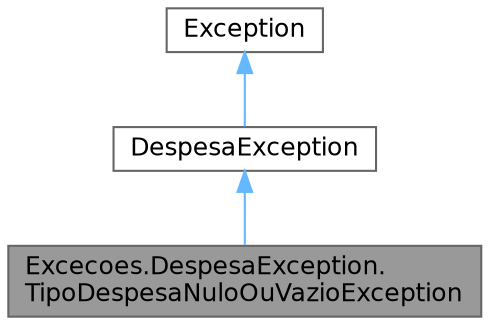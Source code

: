 digraph "Excecoes.DespesaException.TipoDespesaNuloOuVazioException"
{
 // LATEX_PDF_SIZE
  bgcolor="transparent";
  edge [fontname=Helvetica,fontsize=12,labelfontname=Helvetica,labelfontsize=10];
  node [fontname=Helvetica,fontsize=12,shape=box,height=0.2,width=0.4];
  Node1 [id="Node000001",label="Excecoes.DespesaException.\lTipoDespesaNuloOuVazioException",height=0.2,width=0.4,color="gray40", fillcolor="grey60", style="filled", fontcolor="black",tooltip="Exceção lançada quando o tipo da despesa é nulo ou vazio."];
  Node2 -> Node1 [id="edge1_Node000001_Node000002",dir="back",color="steelblue1",style="solid",tooltip=" "];
  Node2 [id="Node000002",label="DespesaException",height=0.2,width=0.4,color="gray40", fillcolor="white", style="filled",URL="$class_excecoes_1_1_despesa_exception.html",tooltip="Exceção base para o domínio de Despesa."];
  Node3 -> Node2 [id="edge2_Node000002_Node000003",dir="back",color="steelblue1",style="solid",tooltip=" "];
  Node3 [id="Node000003",label="Exception",height=0.2,width=0.4,color="gray40", fillcolor="white", style="filled",tooltip=" "];
}
